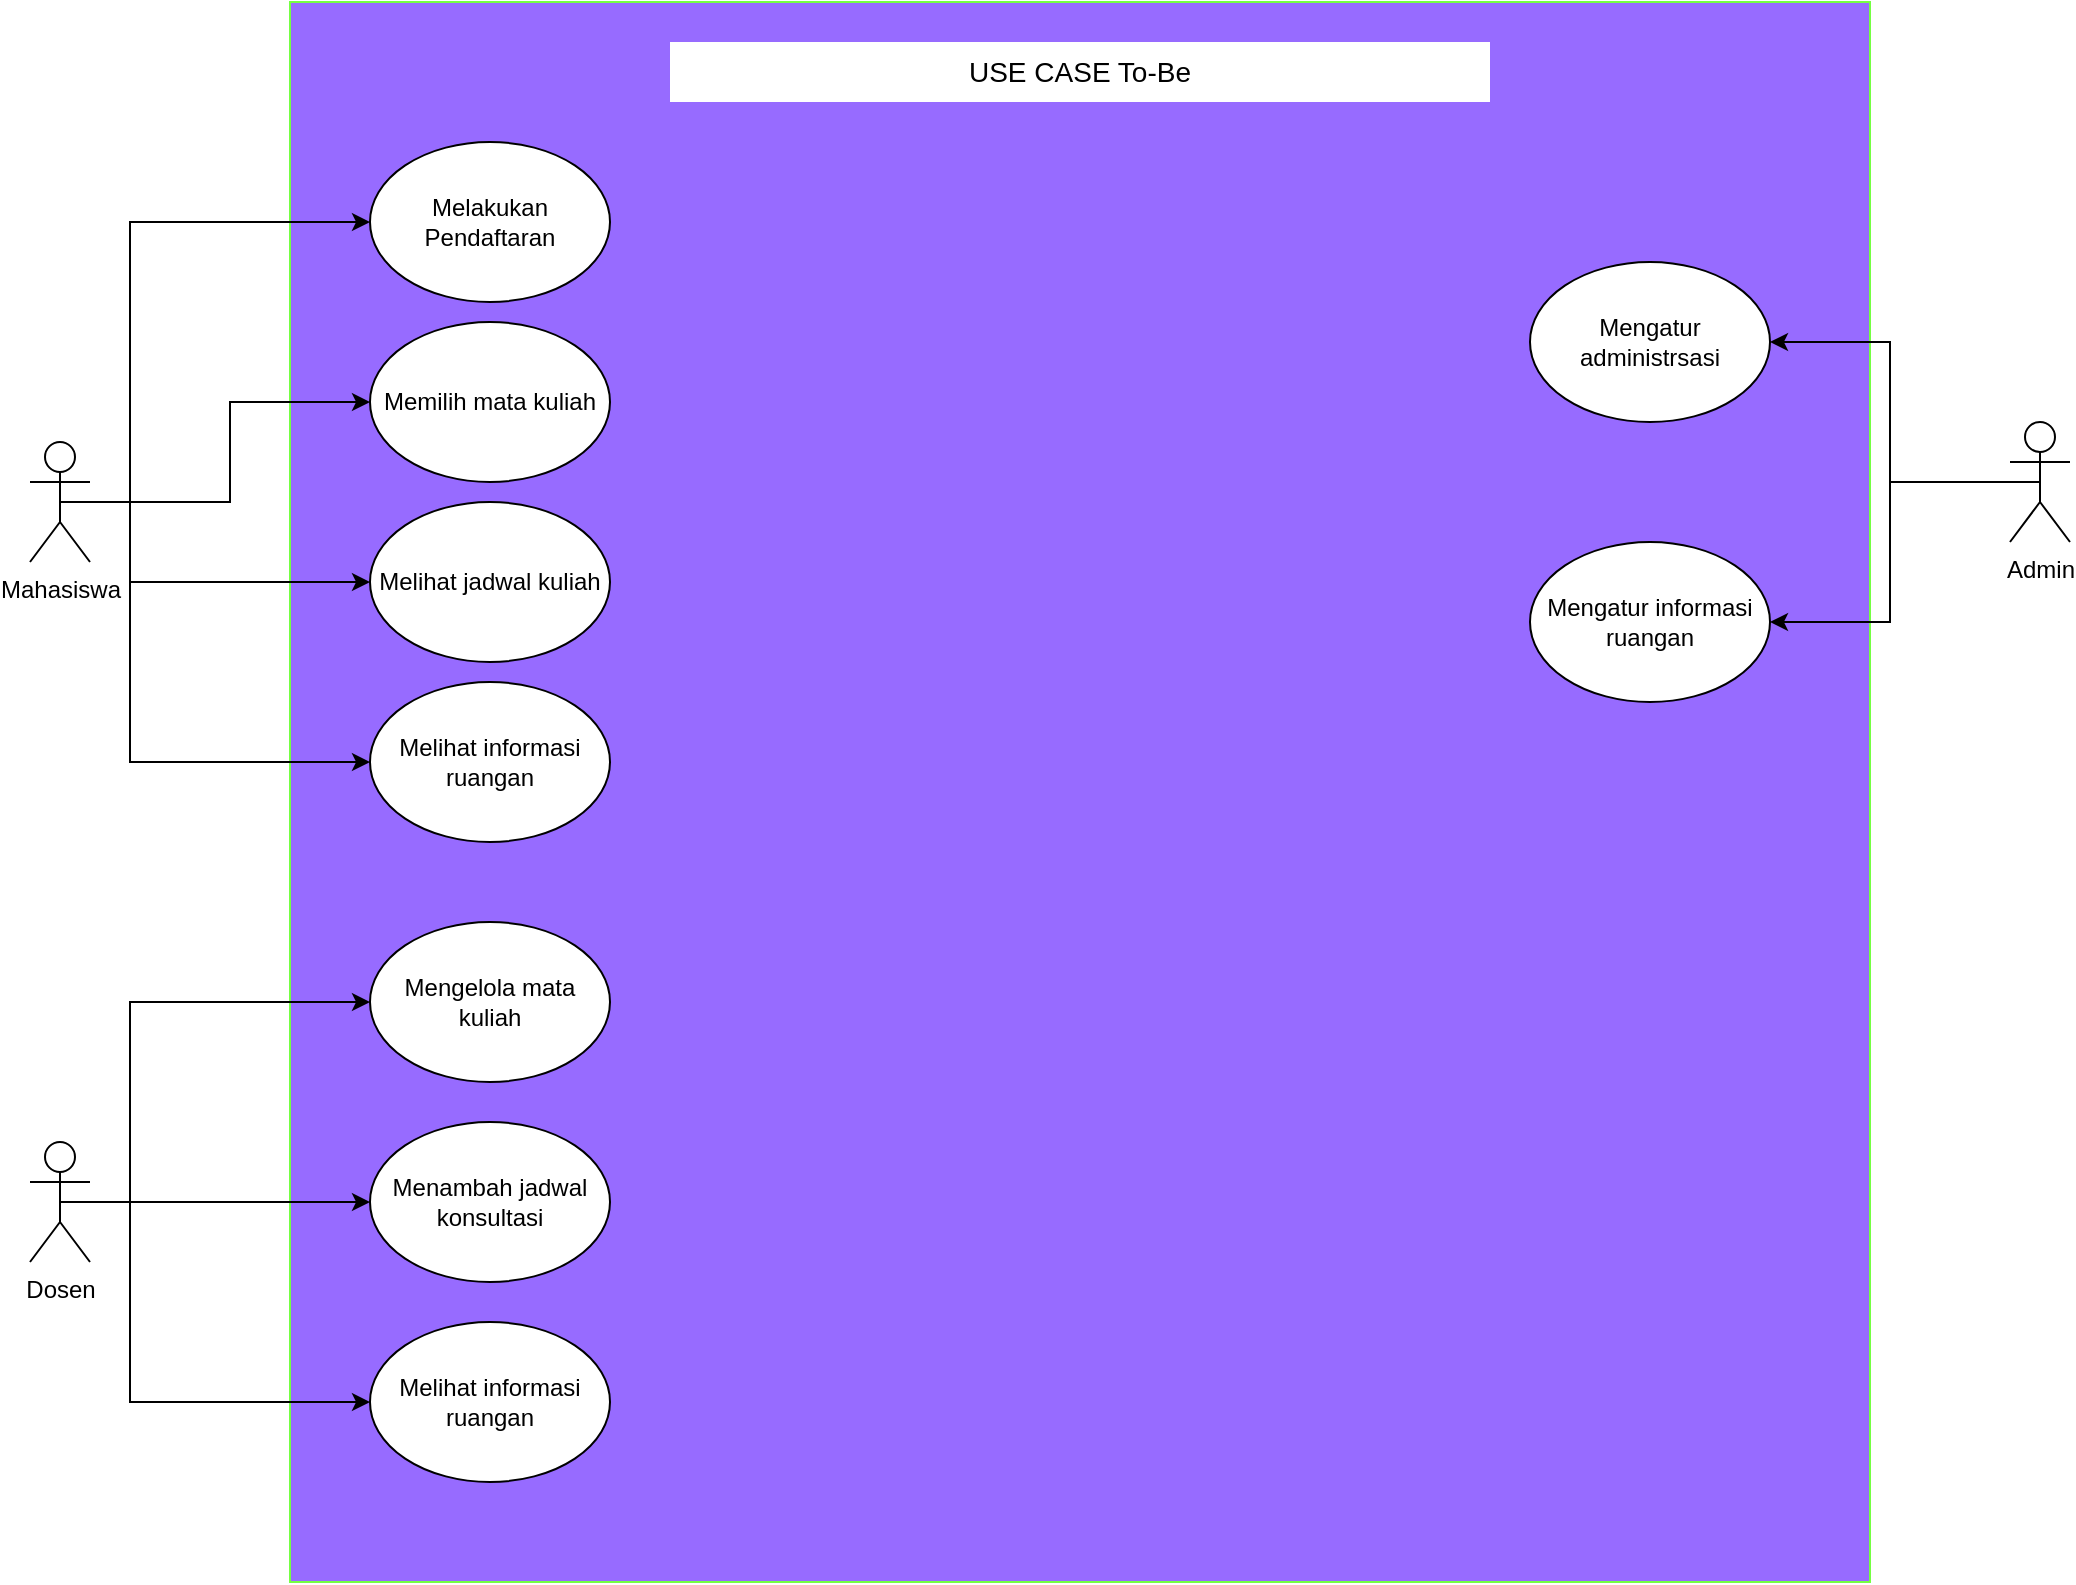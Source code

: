 <mxfile version="22.1.8" type="github" pages="2">
  <diagram name="Page-1" id="rn_k5025dWvcAE2ftVOL">
    <mxGraphModel dx="2140" dy="1622" grid="1" gridSize="10" guides="1" tooltips="1" connect="1" arrows="1" fold="1" page="1" pageScale="1" pageWidth="850" pageHeight="1100" math="0" shadow="0">
      <root>
        <mxCell id="0" />
        <mxCell id="1" parent="0" />
        <mxCell id="oV0-ui0fZMzf81pw-GQI-1" value="" style="whiteSpace=wrap;html=1;aspect=fixed;strokeColor=#75FF42;fillColor=#976BFF;" parent="1" vertex="1">
          <mxGeometry x="-380" y="-310" width="790" height="790" as="geometry" />
        </mxCell>
        <mxCell id="oV0-ui0fZMzf81pw-GQI-10" value="Melakukan Pendaftaran" style="ellipse;whiteSpace=wrap;html=1;" parent="1" vertex="1">
          <mxGeometry x="-340" y="-240" width="120" height="80" as="geometry" />
        </mxCell>
        <mxCell id="oV0-ui0fZMzf81pw-GQI-11" value="Memilih mata kuliah" style="ellipse;whiteSpace=wrap;html=1;" parent="1" vertex="1">
          <mxGeometry x="-340" y="-150" width="120" height="80" as="geometry" />
        </mxCell>
        <mxCell id="oV0-ui0fZMzf81pw-GQI-12" value="Melihat jadwal kuliah" style="ellipse;whiteSpace=wrap;html=1;" parent="1" vertex="1">
          <mxGeometry x="-340" y="-60" width="120" height="80" as="geometry" />
        </mxCell>
        <mxCell id="oV0-ui0fZMzf81pw-GQI-21" value="&lt;font style=&quot;font-size: 14px;&quot;&gt;USE CASE To-Be&lt;/font&gt;" style="text;html=1;strokeColor=none;fillColor=#FFFFFF;align=center;verticalAlign=middle;whiteSpace=wrap;rounded=0;" parent="1" vertex="1">
          <mxGeometry x="-190" y="-290" width="410" height="30" as="geometry" />
        </mxCell>
        <mxCell id="oV0-ui0fZMzf81pw-GQI-22" value="Mengelola mata kuliah" style="ellipse;whiteSpace=wrap;html=1;" parent="1" vertex="1">
          <mxGeometry x="-340" y="150" width="120" height="80" as="geometry" />
        </mxCell>
        <mxCell id="oV0-ui0fZMzf81pw-GQI-23" value="Mengatur administrsasi" style="ellipse;whiteSpace=wrap;html=1;" parent="1" vertex="1">
          <mxGeometry x="240" y="-180" width="120" height="80" as="geometry" />
        </mxCell>
        <mxCell id="oV0-ui0fZMzf81pw-GQI-25" value="Menambah jadwal konsultasi" style="ellipse;whiteSpace=wrap;html=1;" parent="1" vertex="1">
          <mxGeometry x="-340" y="250" width="120" height="80" as="geometry" />
        </mxCell>
        <mxCell id="bUJ7nTnjlBR5GoqkGKY0-39" style="edgeStyle=orthogonalEdgeStyle;rounded=0;orthogonalLoop=1;jettySize=auto;html=1;exitX=0.5;exitY=0.5;exitDx=0;exitDy=0;exitPerimeter=0;entryX=0;entryY=0.5;entryDx=0;entryDy=0;" parent="1" source="bUJ7nTnjlBR5GoqkGKY0-2" target="oV0-ui0fZMzf81pw-GQI-11" edge="1">
          <mxGeometry relative="1" as="geometry">
            <Array as="points">
              <mxPoint x="-410" y="-60" />
              <mxPoint x="-410" y="-110" />
            </Array>
          </mxGeometry>
        </mxCell>
        <mxCell id="bUJ7nTnjlBR5GoqkGKY0-40" style="edgeStyle=orthogonalEdgeStyle;rounded=0;orthogonalLoop=1;jettySize=auto;html=1;exitX=0.5;exitY=0.5;exitDx=0;exitDy=0;exitPerimeter=0;entryX=0;entryY=0.5;entryDx=0;entryDy=0;" parent="1" source="bUJ7nTnjlBR5GoqkGKY0-2" target="oV0-ui0fZMzf81pw-GQI-10" edge="1">
          <mxGeometry relative="1" as="geometry">
            <Array as="points">
              <mxPoint x="-460" y="-60" />
              <mxPoint x="-460" y="-200" />
            </Array>
          </mxGeometry>
        </mxCell>
        <mxCell id="bUJ7nTnjlBR5GoqkGKY0-41" style="edgeStyle=orthogonalEdgeStyle;rounded=0;orthogonalLoop=1;jettySize=auto;html=1;exitX=0.5;exitY=0.5;exitDx=0;exitDy=0;exitPerimeter=0;entryX=0;entryY=0.5;entryDx=0;entryDy=0;" parent="1" source="bUJ7nTnjlBR5GoqkGKY0-2" target="oV0-ui0fZMzf81pw-GQI-12" edge="1">
          <mxGeometry relative="1" as="geometry">
            <Array as="points">
              <mxPoint x="-460" y="-60" />
              <mxPoint x="-460" y="-20" />
            </Array>
          </mxGeometry>
        </mxCell>
        <mxCell id="bUJ7nTnjlBR5GoqkGKY0-42" style="edgeStyle=orthogonalEdgeStyle;rounded=0;orthogonalLoop=1;jettySize=auto;html=1;exitX=0.5;exitY=0.5;exitDx=0;exitDy=0;exitPerimeter=0;entryX=0;entryY=0.5;entryDx=0;entryDy=0;" parent="1" source="bUJ7nTnjlBR5GoqkGKY0-2" target="bUJ7nTnjlBR5GoqkGKY0-29" edge="1">
          <mxGeometry relative="1" as="geometry">
            <Array as="points">
              <mxPoint x="-460" y="-60" />
              <mxPoint x="-460" y="70" />
            </Array>
          </mxGeometry>
        </mxCell>
        <mxCell id="bUJ7nTnjlBR5GoqkGKY0-2" value="Mahasiswa" style="shape=umlActor;verticalLabelPosition=bottom;verticalAlign=top;html=1;outlineConnect=0;" parent="1" vertex="1">
          <mxGeometry x="-510" y="-90" width="30" height="60" as="geometry" />
        </mxCell>
        <mxCell id="bUJ7nTnjlBR5GoqkGKY0-43" style="edgeStyle=orthogonalEdgeStyle;rounded=0;orthogonalLoop=1;jettySize=auto;html=1;exitX=0.5;exitY=0.5;exitDx=0;exitDy=0;exitPerimeter=0;entryX=0;entryY=0.5;entryDx=0;entryDy=0;" parent="1" source="bUJ7nTnjlBR5GoqkGKY0-3" target="oV0-ui0fZMzf81pw-GQI-22" edge="1">
          <mxGeometry relative="1" as="geometry">
            <Array as="points">
              <mxPoint x="-460" y="290" />
              <mxPoint x="-460" y="190" />
            </Array>
          </mxGeometry>
        </mxCell>
        <mxCell id="bUJ7nTnjlBR5GoqkGKY0-44" style="edgeStyle=orthogonalEdgeStyle;rounded=0;orthogonalLoop=1;jettySize=auto;html=1;exitX=0.5;exitY=0.5;exitDx=0;exitDy=0;exitPerimeter=0;entryX=0;entryY=0.5;entryDx=0;entryDy=0;" parent="1" source="bUJ7nTnjlBR5GoqkGKY0-3" target="oV0-ui0fZMzf81pw-GQI-25" edge="1">
          <mxGeometry relative="1" as="geometry" />
        </mxCell>
        <mxCell id="bUJ7nTnjlBR5GoqkGKY0-45" style="edgeStyle=orthogonalEdgeStyle;rounded=0;orthogonalLoop=1;jettySize=auto;html=1;exitX=0.5;exitY=0.5;exitDx=0;exitDy=0;exitPerimeter=0;entryX=0;entryY=0.5;entryDx=0;entryDy=0;" parent="1" source="bUJ7nTnjlBR5GoqkGKY0-3" target="bUJ7nTnjlBR5GoqkGKY0-30" edge="1">
          <mxGeometry relative="1" as="geometry">
            <Array as="points">
              <mxPoint x="-460" y="290" />
              <mxPoint x="-460" y="390" />
            </Array>
          </mxGeometry>
        </mxCell>
        <mxCell id="bUJ7nTnjlBR5GoqkGKY0-3" value="Dosen" style="shape=umlActor;verticalLabelPosition=bottom;verticalAlign=top;html=1;outlineConnect=0;" parent="1" vertex="1">
          <mxGeometry x="-510" y="260" width="30" height="60" as="geometry" />
        </mxCell>
        <mxCell id="bUJ7nTnjlBR5GoqkGKY0-46" style="edgeStyle=orthogonalEdgeStyle;rounded=0;orthogonalLoop=1;jettySize=auto;html=1;exitX=0.5;exitY=0.5;exitDx=0;exitDy=0;exitPerimeter=0;entryX=1;entryY=0.5;entryDx=0;entryDy=0;" parent="1" source="bUJ7nTnjlBR5GoqkGKY0-5" target="oV0-ui0fZMzf81pw-GQI-23" edge="1">
          <mxGeometry relative="1" as="geometry" />
        </mxCell>
        <mxCell id="bUJ7nTnjlBR5GoqkGKY0-47" style="edgeStyle=orthogonalEdgeStyle;rounded=0;orthogonalLoop=1;jettySize=auto;html=1;exitX=0.5;exitY=0.5;exitDx=0;exitDy=0;exitPerimeter=0;entryX=1;entryY=0.5;entryDx=0;entryDy=0;" parent="1" source="bUJ7nTnjlBR5GoqkGKY0-5" target="bUJ7nTnjlBR5GoqkGKY0-31" edge="1">
          <mxGeometry relative="1" as="geometry" />
        </mxCell>
        <mxCell id="bUJ7nTnjlBR5GoqkGKY0-5" value="Admin" style="shape=umlActor;verticalLabelPosition=bottom;verticalAlign=top;html=1;outlineConnect=0;" parent="1" vertex="1">
          <mxGeometry x="480" y="-100" width="30" height="60" as="geometry" />
        </mxCell>
        <mxCell id="bUJ7nTnjlBR5GoqkGKY0-29" value="Melihat informasi ruangan" style="ellipse;whiteSpace=wrap;html=1;" parent="1" vertex="1">
          <mxGeometry x="-340" y="30" width="120" height="80" as="geometry" />
        </mxCell>
        <mxCell id="bUJ7nTnjlBR5GoqkGKY0-30" value="Melihat informasi ruangan" style="ellipse;whiteSpace=wrap;html=1;" parent="1" vertex="1">
          <mxGeometry x="-340" y="350" width="120" height="80" as="geometry" />
        </mxCell>
        <mxCell id="bUJ7nTnjlBR5GoqkGKY0-31" value="Mengatur informasi ruangan" style="ellipse;whiteSpace=wrap;html=1;" parent="1" vertex="1">
          <mxGeometry x="240" y="-40" width="120" height="80" as="geometry" />
        </mxCell>
      </root>
    </mxGraphModel>
  </diagram>
  <diagram id="ubKrfP3e1_jL3BaF6FNL" name="Page-2">
    <mxGraphModel dx="1518" dy="614" grid="1" gridSize="10" guides="1" tooltips="1" connect="1" arrows="1" fold="1" page="1" pageScale="1" pageWidth="850" pageHeight="1100" math="0" shadow="0">
      <root>
        <mxCell id="0" />
        <mxCell id="1" parent="0" />
        <mxCell id="3-dp9uvUeoPW15UzlJh1-1" value="Mahasiswa" style="swimlane;whiteSpace=wrap;html=1;" vertex="1" parent="1">
          <mxGeometry x="200" width="200" height="640" as="geometry" />
        </mxCell>
        <mxCell id="3-dp9uvUeoPW15UzlJh1-5" style="edgeStyle=orthogonalEdgeStyle;rounded=0;orthogonalLoop=1;jettySize=auto;html=1;exitX=0.5;exitY=1;exitDx=0;exitDy=0;entryX=0.5;entryY=0;entryDx=0;entryDy=0;" edge="1" parent="3-dp9uvUeoPW15UzlJh1-1" source="3-dp9uvUeoPW15UzlJh1-3" target="3-dp9uvUeoPW15UzlJh1-4">
          <mxGeometry relative="1" as="geometry" />
        </mxCell>
        <mxCell id="3-dp9uvUeoPW15UzlJh1-3" value="" style="ellipse;html=1;shape=startState;fillColor=#000000;strokeColor=#ff0000;" vertex="1" parent="3-dp9uvUeoPW15UzlJh1-1">
          <mxGeometry x="85" y="40" width="30" height="30" as="geometry" />
        </mxCell>
        <mxCell id="3-dp9uvUeoPW15UzlJh1-4" value="Melakukan pendaftaran" style="rounded=1;whiteSpace=wrap;html=1;" vertex="1" parent="3-dp9uvUeoPW15UzlJh1-1">
          <mxGeometry x="40" y="120" width="120" height="60" as="geometry" />
        </mxCell>
        <mxCell id="3-dp9uvUeoPW15UzlJh1-8" value="memasukkan id dan informasi pribadi" style="rounded=1;whiteSpace=wrap;html=1;" vertex="1" parent="3-dp9uvUeoPW15UzlJh1-1">
          <mxGeometry x="40" y="240" width="120" height="60" as="geometry" />
        </mxCell>
        <mxCell id="3-dp9uvUeoPW15UzlJh1-24" style="edgeStyle=orthogonalEdgeStyle;rounded=0;orthogonalLoop=1;jettySize=auto;html=1;exitX=0.5;exitY=1;exitDx=0;exitDy=0;entryX=0.5;entryY=0;entryDx=0;entryDy=0;" edge="1" parent="3-dp9uvUeoPW15UzlJh1-1" source="3-dp9uvUeoPW15UzlJh1-19" target="3-dp9uvUeoPW15UzlJh1-23">
          <mxGeometry relative="1" as="geometry" />
        </mxCell>
        <mxCell id="3-dp9uvUeoPW15UzlJh1-19" value="login menggunakan akun yang dibuat" style="rounded=1;whiteSpace=wrap;html=1;" vertex="1" parent="3-dp9uvUeoPW15UzlJh1-1">
          <mxGeometry x="40" y="460" width="120" height="60" as="geometry" />
        </mxCell>
        <mxCell id="3-dp9uvUeoPW15UzlJh1-23" value="" style="ellipse;html=1;shape=endState;fillColor=#000000;strokeColor=#ff0000;" vertex="1" parent="3-dp9uvUeoPW15UzlJh1-1">
          <mxGeometry x="85" y="570" width="30" height="30" as="geometry" />
        </mxCell>
        <mxCell id="3-dp9uvUeoPW15UzlJh1-2" value="Sistem" style="swimlane;whiteSpace=wrap;html=1;" vertex="1" parent="1">
          <mxGeometry x="400" width="200" height="640" as="geometry" />
        </mxCell>
        <mxCell id="3-dp9uvUeoPW15UzlJh1-6" value="menampilkan halaman pendaftaran" style="rounded=1;whiteSpace=wrap;html=1;" vertex="1" parent="3-dp9uvUeoPW15UzlJh1-2">
          <mxGeometry x="40" y="120" width="120" height="60" as="geometry" />
        </mxCell>
        <mxCell id="3-dp9uvUeoPW15UzlJh1-9" value="sistem memverifikasi id" style="rounded=1;whiteSpace=wrap;html=1;" vertex="1" parent="3-dp9uvUeoPW15UzlJh1-2">
          <mxGeometry x="40" y="360" width="120" height="60" as="geometry" />
        </mxCell>
        <mxCell id="3-dp9uvUeoPW15UzlJh1-10" value="" style="rhombus;whiteSpace=wrap;html=1;" vertex="1" parent="3-dp9uvUeoPW15UzlJh1-2">
          <mxGeometry x="60" y="450" width="80" height="80" as="geometry" />
        </mxCell>
        <mxCell id="3-dp9uvUeoPW15UzlJh1-16" value="" style="endArrow=classic;html=1;rounded=0;edgeStyle=orthogonalEdgeStyle;exitX=1;exitY=0.5;exitDx=0;exitDy=0;entryX=1;entryY=0.5;entryDx=0;entryDy=0;" edge="1" parent="3-dp9uvUeoPW15UzlJh1-2" source="3-dp9uvUeoPW15UzlJh1-10" target="3-dp9uvUeoPW15UzlJh1-8">
          <mxGeometry relative="1" as="geometry">
            <mxPoint x="150.84" y="505.52" as="sourcePoint" />
            <mxPoint x="-20" y="270" as="targetPoint" />
            <Array as="points">
              <mxPoint x="180" y="490" />
              <mxPoint x="180" y="270" />
            </Array>
          </mxGeometry>
        </mxCell>
        <mxCell id="3-dp9uvUeoPW15UzlJh1-17" value="&lt;font style=&quot;font-size: 9px;&quot;&gt;id sudah terdaftar&lt;/font&gt;" style="edgeLabel;resizable=0;html=1;align=center;verticalAlign=middle;" connectable="0" vertex="1" parent="3-dp9uvUeoPW15UzlJh1-16">
          <mxGeometry relative="1" as="geometry" />
        </mxCell>
        <mxCell id="3-dp9uvUeoPW15UzlJh1-7" style="edgeStyle=orthogonalEdgeStyle;rounded=0;orthogonalLoop=1;jettySize=auto;html=1;exitX=1;exitY=0.5;exitDx=0;exitDy=0;entryX=0;entryY=0.5;entryDx=0;entryDy=0;" edge="1" parent="1" source="3-dp9uvUeoPW15UzlJh1-4" target="3-dp9uvUeoPW15UzlJh1-6">
          <mxGeometry relative="1" as="geometry" />
        </mxCell>
        <mxCell id="3-dp9uvUeoPW15UzlJh1-12" style="edgeStyle=orthogonalEdgeStyle;rounded=0;orthogonalLoop=1;jettySize=auto;html=1;exitX=0.5;exitY=1;exitDx=0;exitDy=0;entryX=0.5;entryY=0;entryDx=0;entryDy=0;" edge="1" parent="1" source="3-dp9uvUeoPW15UzlJh1-6" target="3-dp9uvUeoPW15UzlJh1-8">
          <mxGeometry relative="1" as="geometry" />
        </mxCell>
        <mxCell id="3-dp9uvUeoPW15UzlJh1-18" style="edgeStyle=orthogonalEdgeStyle;rounded=0;orthogonalLoop=1;jettySize=auto;html=1;exitX=0.5;exitY=1;exitDx=0;exitDy=0;entryX=0;entryY=0.5;entryDx=0;entryDy=0;" edge="1" parent="1" source="3-dp9uvUeoPW15UzlJh1-8" target="3-dp9uvUeoPW15UzlJh1-9">
          <mxGeometry relative="1" as="geometry" />
        </mxCell>
        <mxCell id="3-dp9uvUeoPW15UzlJh1-21" value="" style="endArrow=classic;html=1;rounded=0;edgeStyle=orthogonalEdgeStyle;exitX=0;exitY=0.5;exitDx=0;exitDy=0;entryX=1;entryY=0.5;entryDx=0;entryDy=0;" edge="1" parent="1" source="3-dp9uvUeoPW15UzlJh1-10" target="3-dp9uvUeoPW15UzlJh1-19">
          <mxGeometry relative="1" as="geometry">
            <mxPoint x="300" y="420" as="sourcePoint" />
            <mxPoint x="400" y="420" as="targetPoint" />
          </mxGeometry>
        </mxCell>
        <mxCell id="3-dp9uvUeoPW15UzlJh1-22" value="&lt;font style=&quot;font-size: 9px;&quot;&gt;id tersedia&lt;/font&gt;" style="edgeLabel;resizable=0;html=1;align=center;verticalAlign=middle;" connectable="0" vertex="1" parent="3-dp9uvUeoPW15UzlJh1-21">
          <mxGeometry relative="1" as="geometry" />
        </mxCell>
      </root>
    </mxGraphModel>
  </diagram>
</mxfile>
